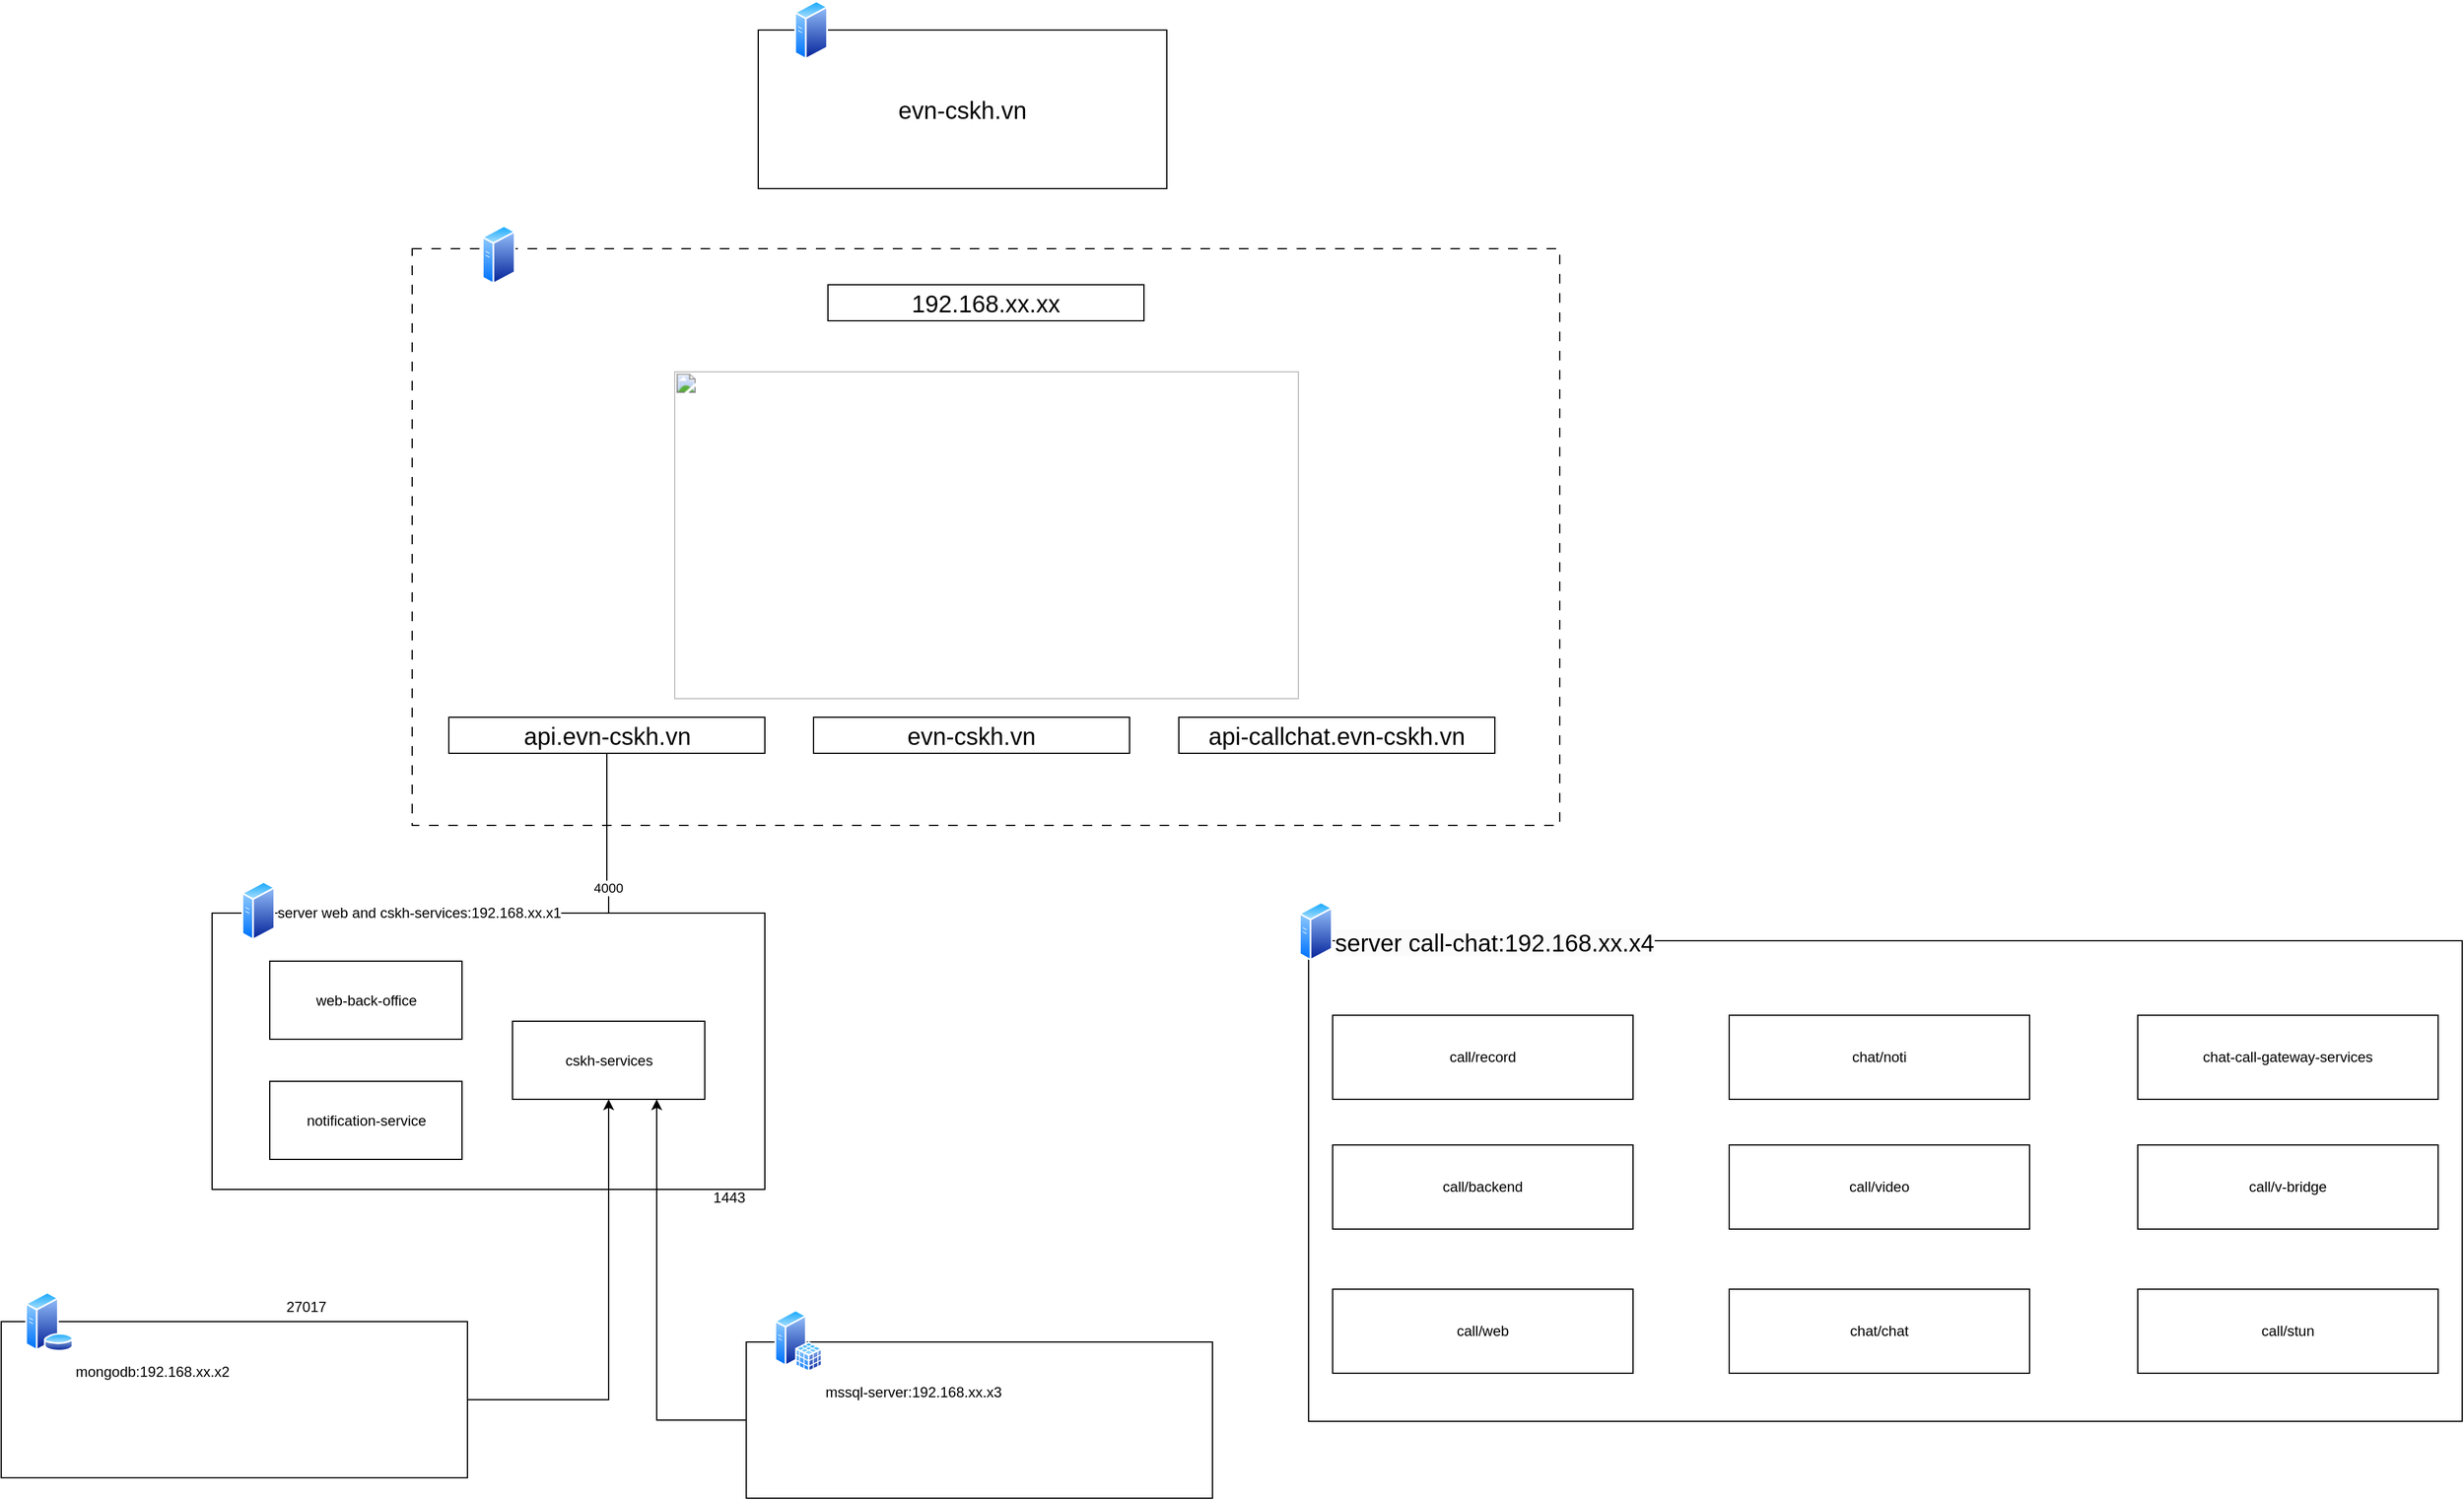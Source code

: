 <mxfile version="22.1.7" type="github">
  <diagram name="Trang-1" id="dq9l8l6au6h9szgYK-dR">
    <mxGraphModel dx="1313" dy="708" grid="1" gridSize="10" guides="1" tooltips="1" connect="1" arrows="1" fold="1" page="1" pageScale="1" pageWidth="3300" pageHeight="4681" math="0" shadow="0">
      <root>
        <mxCell id="0" />
        <mxCell id="1" parent="0" />
        <mxCell id="DsaZjd4GyhEWa_nOk9mJ-2" value="&lt;img height=&quot;273&quot; width=&quot;520&quot; src=&quot;https://www.logolynx.com/images/logolynx/36/365d798498d05456efb0e89133938543.png&quot;&gt;" style="rounded=0;whiteSpace=wrap;html=1;shadow=0;strokeWidth=1;glass=0;dashed=1;dashPattern=8 8;" vertex="1" parent="1">
          <mxGeometry x="1142" y="447" width="955" height="480" as="geometry" />
        </mxCell>
        <mxCell id="DsaZjd4GyhEWa_nOk9mJ-5" value="&lt;span style=&quot;font-size: 20px;&quot;&gt;evn-cskh.vn&lt;/span&gt;" style="rounded=0;whiteSpace=wrap;html=1;strokeColor=default;" vertex="1" parent="1">
          <mxGeometry x="1430" y="265" width="340" height="132" as="geometry" />
        </mxCell>
        <mxCell id="DsaZjd4GyhEWa_nOk9mJ-6" value="" style="image;aspect=fixed;perimeter=ellipsePerimeter;html=1;align=center;shadow=0;dashed=0;spacingTop=3;image=img/lib/active_directory/generic_server.svg;" vertex="1" parent="1">
          <mxGeometry x="1460" y="240" width="28.0" height="50" as="geometry" />
        </mxCell>
        <mxCell id="DsaZjd4GyhEWa_nOk9mJ-96" value="4000" style="edgeStyle=orthogonalEdgeStyle;rounded=0;orthogonalLoop=1;jettySize=auto;html=1;entryX=0.5;entryY=0;entryDx=0;entryDy=0;" edge="1" parent="1" source="DsaZjd4GyhEWa_nOk9mJ-8" target="DsaZjd4GyhEWa_nOk9mJ-94">
          <mxGeometry relative="1" as="geometry" />
        </mxCell>
        <mxCell id="DsaZjd4GyhEWa_nOk9mJ-8" value="&lt;font style=&quot;font-size: 20px;&quot;&gt;api.evn-cskh.vn&lt;/font&gt;" style="text;html=1;strokeColor=default;fillColor=none;align=center;verticalAlign=middle;whiteSpace=wrap;rounded=0;" vertex="1" parent="1">
          <mxGeometry x="1172.5" y="837" width="263" height="30" as="geometry" />
        </mxCell>
        <mxCell id="DsaZjd4GyhEWa_nOk9mJ-10" value="&lt;font style=&quot;font-size: 20px;&quot;&gt;api-callchat.evn-cskh.vn&lt;/font&gt;" style="text;html=1;strokeColor=default;fillColor=none;align=center;verticalAlign=middle;whiteSpace=wrap;rounded=0;" vertex="1" parent="1">
          <mxGeometry x="1780" y="837" width="263" height="30" as="geometry" />
        </mxCell>
        <mxCell id="DsaZjd4GyhEWa_nOk9mJ-12" value="" style="image;aspect=fixed;perimeter=ellipsePerimeter;html=1;align=center;shadow=0;dashed=0;spacingTop=3;image=img/lib/active_directory/generic_server.svg;" vertex="1" parent="1">
          <mxGeometry x="1200" y="427" width="28.0" height="50" as="geometry" />
        </mxCell>
        <mxCell id="DsaZjd4GyhEWa_nOk9mJ-14" value="&lt;font style=&quot;font-size: 20px;&quot;&gt;evn-cskh.vn&lt;/font&gt;" style="text;html=1;strokeColor=default;fillColor=none;align=center;verticalAlign=middle;whiteSpace=wrap;rounded=0;" vertex="1" parent="1">
          <mxGeometry x="1476" y="837" width="263" height="30" as="geometry" />
        </mxCell>
        <mxCell id="DsaZjd4GyhEWa_nOk9mJ-19" value="&lt;font style=&quot;font-size: 20px;&quot;&gt;192.168.xx.xx&lt;/font&gt;" style="text;html=1;strokeColor=default;fillColor=none;align=center;verticalAlign=middle;whiteSpace=wrap;rounded=0;" vertex="1" parent="1">
          <mxGeometry x="1488" y="477" width="263" height="30" as="geometry" />
        </mxCell>
        <mxCell id="DsaZjd4GyhEWa_nOk9mJ-25" value="" style="rounded=0;whiteSpace=wrap;html=1;" vertex="1" parent="1">
          <mxGeometry x="975.5" y="1000" width="460" height="230" as="geometry" />
        </mxCell>
        <mxCell id="DsaZjd4GyhEWa_nOk9mJ-26" value="server web and cskh-services:192.168.xx.x1" style="image;aspect=fixed;perimeter=ellipsePerimeter;html=1;align=left;shadow=0;dashed=0;spacingTop=3;image=img/lib/active_directory/generic_server.svg;labelPosition=right;verticalLabelPosition=middle;verticalAlign=middle;" vertex="1" parent="1">
          <mxGeometry x="1000" y="973" width="28.0" height="50" as="geometry" />
        </mxCell>
        <mxCell id="DsaZjd4GyhEWa_nOk9mJ-101" style="edgeStyle=orthogonalEdgeStyle;rounded=0;orthogonalLoop=1;jettySize=auto;html=1;" edge="1" parent="1" source="DsaZjd4GyhEWa_nOk9mJ-36" target="DsaZjd4GyhEWa_nOk9mJ-94">
          <mxGeometry relative="1" as="geometry" />
        </mxCell>
        <mxCell id="DsaZjd4GyhEWa_nOk9mJ-36" value="" style="rounded=0;whiteSpace=wrap;html=1;" vertex="1" parent="1">
          <mxGeometry x="800" y="1340" width="388" height="130" as="geometry" />
        </mxCell>
        <mxCell id="DsaZjd4GyhEWa_nOk9mJ-102" style="edgeStyle=orthogonalEdgeStyle;rounded=0;orthogonalLoop=1;jettySize=auto;html=1;entryX=0.75;entryY=1;entryDx=0;entryDy=0;" edge="1" parent="1" source="DsaZjd4GyhEWa_nOk9mJ-39" target="DsaZjd4GyhEWa_nOk9mJ-94">
          <mxGeometry relative="1" as="geometry" />
        </mxCell>
        <mxCell id="DsaZjd4GyhEWa_nOk9mJ-39" value="" style="rounded=0;whiteSpace=wrap;html=1;" vertex="1" parent="1">
          <mxGeometry x="1420" y="1357" width="388" height="130" as="geometry" />
        </mxCell>
        <mxCell id="DsaZjd4GyhEWa_nOk9mJ-62" value="mssql-server:192.168.xx.x3" style="image;aspect=fixed;perimeter=ellipsePerimeter;html=1;align=left;shadow=0;dashed=0;spacingTop=3;image=img/lib/active_directory/sql_server.svg;labelPosition=right;verticalLabelPosition=bottom;verticalAlign=top;imageBorder=none;" vertex="1" parent="1">
          <mxGeometry x="1443.5" y="1330" width="40" height="51.95" as="geometry" />
        </mxCell>
        <mxCell id="DsaZjd4GyhEWa_nOk9mJ-64" value="1443" style="text;html=1;strokeColor=none;fillColor=none;align=center;verticalAlign=middle;whiteSpace=wrap;rounded=0;" vertex="1" parent="1">
          <mxGeometry x="1375.5" y="1222" width="60" height="30" as="geometry" />
        </mxCell>
        <mxCell id="DsaZjd4GyhEWa_nOk9mJ-65" value="27017" style="text;html=1;strokeColor=none;fillColor=none;align=center;verticalAlign=middle;whiteSpace=wrap;rounded=0;" vertex="1" parent="1">
          <mxGeometry x="1023.5" y="1313" width="60" height="30" as="geometry" />
        </mxCell>
        <mxCell id="DsaZjd4GyhEWa_nOk9mJ-72" value="" style="rounded=0;whiteSpace=wrap;html=1;" vertex="1" parent="1">
          <mxGeometry x="1888" y="1023" width="960" height="400" as="geometry" />
        </mxCell>
        <mxCell id="DsaZjd4GyhEWa_nOk9mJ-73" value="&lt;br&gt;&lt;span style=&quot;color: rgb(0, 0, 0); font-family: Helvetica; font-size: 20px; font-style: normal; font-variant-ligatures: normal; font-variant-caps: normal; font-weight: 400; letter-spacing: normal; orphans: 2; text-indent: 0px; text-transform: none; widows: 2; word-spacing: 0px; -webkit-text-stroke-width: 0px; background-color: rgb(251, 251, 251); text-decoration-thickness: initial; text-decoration-style: initial; text-decoration-color: initial; float: none; display: inline !important;&quot;&gt;server call-chat:192.168.xx.x4&lt;/span&gt;&lt;br&gt;" style="image;aspect=fixed;perimeter=ellipsePerimeter;html=1;align=left;shadow=0;dashed=0;spacingTop=3;image=img/lib/active_directory/generic_server.svg;labelPosition=right;verticalLabelPosition=middle;verticalAlign=middle;" vertex="1" parent="1">
          <mxGeometry x="1880" y="990" width="28.0" height="50" as="geometry" />
        </mxCell>
        <mxCell id="DsaZjd4GyhEWa_nOk9mJ-83" value="chat/noti" style="text;html=1;strokeColor=default;fillColor=none;align=center;verticalAlign=middle;whiteSpace=wrap;rounded=0;" vertex="1" parent="1">
          <mxGeometry x="2238" y="1085" width="250" height="70" as="geometry" />
        </mxCell>
        <mxCell id="DsaZjd4GyhEWa_nOk9mJ-84" value="call/record" style="text;html=1;strokeColor=default;fillColor=none;align=center;verticalAlign=middle;whiteSpace=wrap;rounded=0;" vertex="1" parent="1">
          <mxGeometry x="1908" y="1085" width="250" height="70" as="geometry" />
        </mxCell>
        <mxCell id="DsaZjd4GyhEWa_nOk9mJ-85" value="call/video" style="text;html=1;strokeColor=default;fillColor=none;align=center;verticalAlign=middle;whiteSpace=wrap;rounded=0;" vertex="1" parent="1">
          <mxGeometry x="2238" y="1193" width="250" height="70" as="geometry" />
        </mxCell>
        <mxCell id="DsaZjd4GyhEWa_nOk9mJ-86" value="call/backend" style="text;html=1;strokeColor=default;fillColor=none;align=center;verticalAlign=middle;whiteSpace=wrap;rounded=0;" vertex="1" parent="1">
          <mxGeometry x="1908" y="1193" width="250" height="70" as="geometry" />
        </mxCell>
        <mxCell id="DsaZjd4GyhEWa_nOk9mJ-88" value="call/web" style="text;html=1;strokeColor=default;fillColor=none;align=center;verticalAlign=middle;whiteSpace=wrap;rounded=0;" vertex="1" parent="1">
          <mxGeometry x="1908" y="1313" width="250" height="70" as="geometry" />
        </mxCell>
        <mxCell id="DsaZjd4GyhEWa_nOk9mJ-89" value="chat/chat" style="text;html=1;strokeColor=default;fillColor=none;align=center;verticalAlign=middle;whiteSpace=wrap;rounded=0;" vertex="1" parent="1">
          <mxGeometry x="2238" y="1313" width="250" height="70" as="geometry" />
        </mxCell>
        <mxCell id="DsaZjd4GyhEWa_nOk9mJ-90" value="call/stun" style="text;html=1;strokeColor=default;fillColor=none;align=center;verticalAlign=middle;whiteSpace=wrap;rounded=0;" vertex="1" parent="1">
          <mxGeometry x="2578" y="1313" width="250" height="70" as="geometry" />
        </mxCell>
        <mxCell id="DsaZjd4GyhEWa_nOk9mJ-91" value="chat-call-gateway-services" style="text;html=1;strokeColor=default;fillColor=none;align=center;verticalAlign=middle;whiteSpace=wrap;rounded=0;" vertex="1" parent="1">
          <mxGeometry x="2578" y="1085" width="250" height="70" as="geometry" />
        </mxCell>
        <mxCell id="DsaZjd4GyhEWa_nOk9mJ-92" value="call/v-bridge" style="text;html=1;strokeColor=default;fillColor=none;align=center;verticalAlign=middle;whiteSpace=wrap;rounded=0;" vertex="1" parent="1">
          <mxGeometry x="2578" y="1193" width="250" height="70" as="geometry" />
        </mxCell>
        <mxCell id="DsaZjd4GyhEWa_nOk9mJ-93" value="web-back-office" style="text;html=1;strokeColor=default;fillColor=none;align=center;verticalAlign=middle;whiteSpace=wrap;rounded=0;" vertex="1" parent="1">
          <mxGeometry x="1023.5" y="1040" width="160" height="65" as="geometry" />
        </mxCell>
        <mxCell id="DsaZjd4GyhEWa_nOk9mJ-94" value="cskh-services" style="text;html=1;strokeColor=default;fillColor=none;align=center;verticalAlign=middle;whiteSpace=wrap;rounded=0;" vertex="1" parent="1">
          <mxGeometry x="1225.5" y="1090" width="160" height="65" as="geometry" />
        </mxCell>
        <mxCell id="DsaZjd4GyhEWa_nOk9mJ-95" value="notification-service" style="text;html=1;strokeColor=default;fillColor=none;align=center;verticalAlign=middle;whiteSpace=wrap;rounded=0;" vertex="1" parent="1">
          <mxGeometry x="1023.5" y="1140" width="160" height="65" as="geometry" />
        </mxCell>
        <mxCell id="DsaZjd4GyhEWa_nOk9mJ-60" value="mongodb:192.168.xx.x2" style="image;aspect=fixed;perimeter=ellipsePerimeter;html=1;align=left;shadow=0;dashed=0;spacingTop=3;image=img/lib/active_directory/database_server.svg;labelPosition=right;verticalLabelPosition=bottom;verticalAlign=top;labelBorderColor=none;fontSize=12;noLabel=0;portConstraintRotation=0;snapToPoint=0;container=1;fixDash=0;collapsible=0;metaEdit=0;backgroundOutline=0;autosize=0;fixedWidth=0;resizeWidth=0;treeFolding=0;treeMoving=0;enumerate=0;comic=0;flipH=0;flipV=0;direction=east;" vertex="1" parent="1">
          <mxGeometry x="820" y="1314.95" width="40" height="50" as="geometry" />
        </mxCell>
      </root>
    </mxGraphModel>
  </diagram>
</mxfile>
